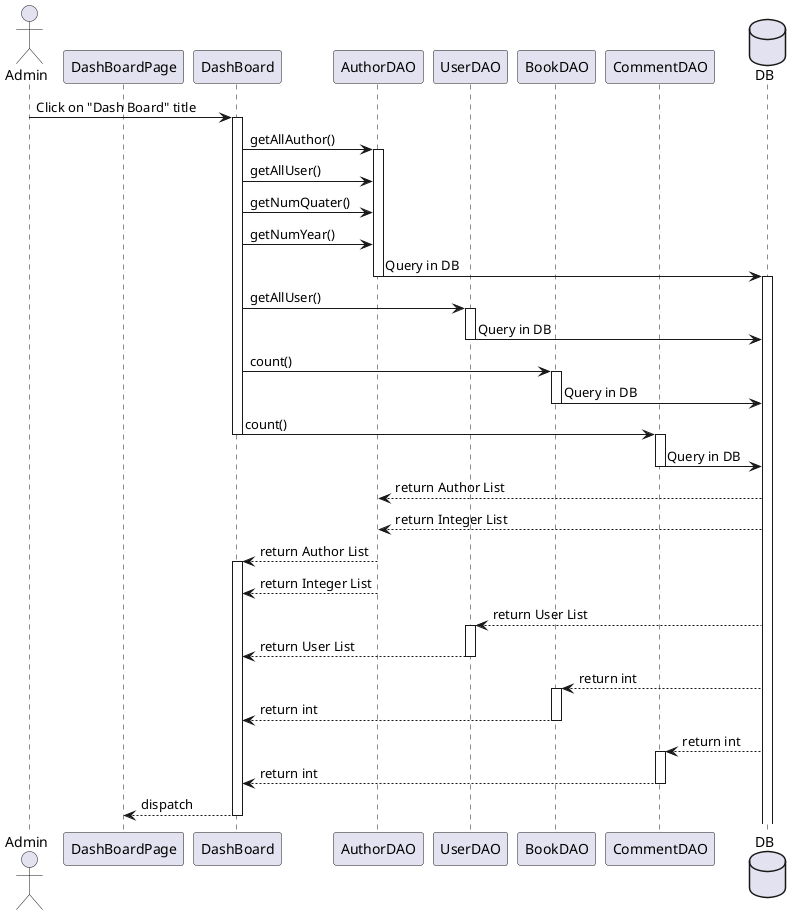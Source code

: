 @startuml

actor       Admin
participant DashBoardPage
participant DashBoard
participant AuthorDAO
participant UserDAO
participant BookDAO
participant CommentDAO


database DB


Admin -> DashBoard  --++: Click on "Dash Board" title
DashBoard -> AuthorDAO ++: getAllAuthor()
DashBoard -> AuthorDAO : getAllUser()
DashBoard -> AuthorDAO : getNumQuater()
DashBoard -> AuthorDAO : getNumYear()
AuthorDAO -> DB --++ : Query in DB

DashBoard -> UserDAO ++: getAllUser()
UserDAO -> DB -- : Query in DB

DashBoard -> BookDAO ++: count()
BookDAO -> DB -- : Query in DB

DashBoard -> CommentDAO --++: count()
CommentDAO -> DB  --: Query in DB


DB --> AuthorDAO : return Author List
DB --> AuthorDAO : return Integer List

AuthorDAO --> DashBoard ++: return Author List
AuthorDAO --> DashBoard --: return Integer List

DB --> UserDAO ++: return User List
UserDAO --> DashBoard --: return User List

DB --> BookDAO ++: return int 
BookDAO --> DashBoard --: return int 
DB --> CommentDAO ++: return int 
CommentDAO --> DashBoard --: return int 

DashBoard --> DashBoardPage --: dispatch

@enduml